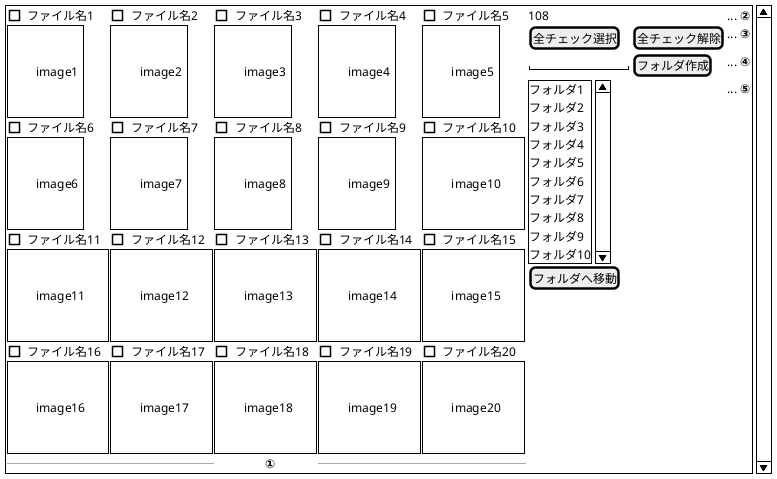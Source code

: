 @startuml !0
salt
!procedure _image($x)
{+
.
.
\t $x \t
.
.
}
!endprocedure
{SI
  {
    [] ファイル名1 | [] ファイル名2 | [] ファイル名3 | [] ファイル名4 | [] ファイル名5
    _image(image1) |
    _image(image2) |
    _image(image3) |
    _image(image4) |
    _image(image5)
    [] ファイル名6 | [] ファイル名7 | [] ファイル名8 | [] ファイル名9 | [] ファイル名10
    _image(image6) |
    _image(image7) |
    _image(image8) |
    _image(image9) |
    _image(image10)
    [] ファイル名11 | [] ファイル名12 | [] ファイル名13 | [] ファイル名14 | [] ファイル名15
    _image(image11) |
    _image(image12) |
    _image(image13) |
    _image(image14) |
    _image(image15)
    [] ファイル名16 | [] ファイル名17 | [] ファイル名18 | [] ファイル名19 | [] ファイル名20
    _image(image16) |
    _image(image17) |
    _image(image18) |
    _image(image19) |
    _image(image20)
    | -- | -- | \t\t<b>①</b>\t | -- | -- 
  } |
  {
    108 | . | ... <b>②</b>
    [全チェック選択] | [全チェック解除] | ... <b>③</b>
    "            " | [フォルダ作成] | ... <b>④</b>
    {SI
      フォルダ1
      フォルダ2
      フォルダ3
      フォルダ4
      フォルダ5
      フォルダ6
      フォルダ7
      フォルダ8
      フォルダ9
      フォルダ10
    } | . | ... <b>⑤</b>
    [フォルダへ移動]
  }
}
@enduml